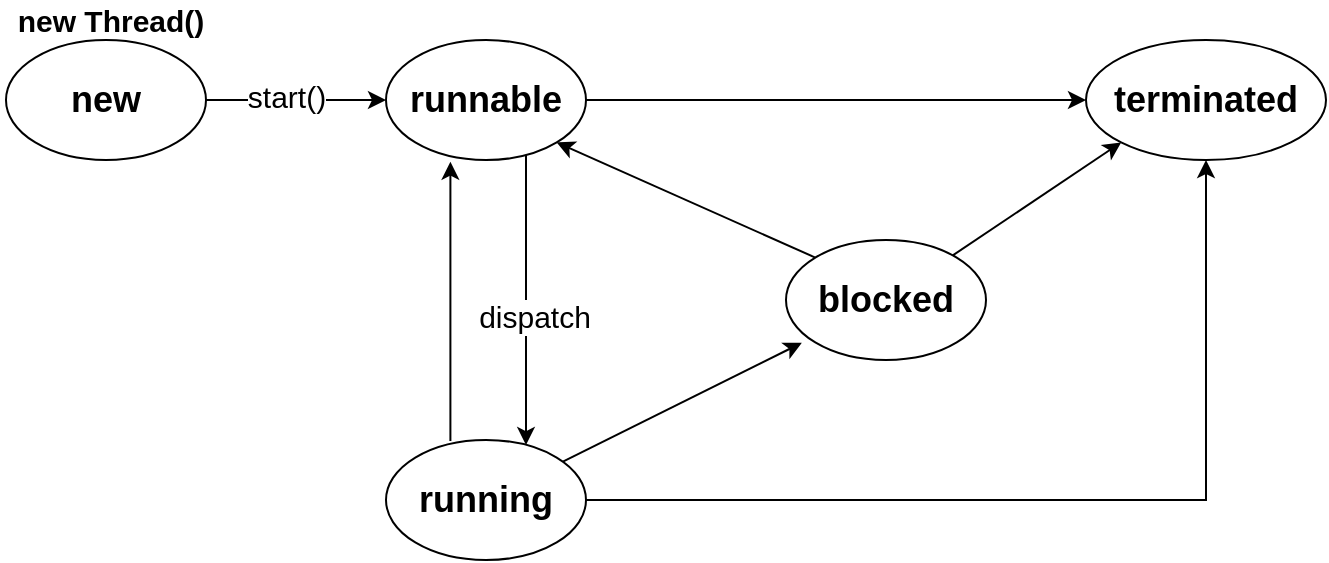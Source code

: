 <mxfile version="13.10.0" type="embed">
    <diagram id="0DIUzUAIqDDkyfZmS5RO" name="Page-1">
        <mxGraphModel dx="739" dy="692" grid="1" gridSize="10" guides="1" tooltips="1" connect="1" arrows="1" fold="1" page="1" pageScale="1" pageWidth="827" pageHeight="1169" math="0" shadow="0">
            <root>
                <mxCell id="0"/>
                <mxCell id="1" parent="0"/>
                <mxCell id="6" style="edgeStyle=orthogonalEdgeStyle;rounded=0;orthogonalLoop=1;jettySize=auto;html=1;" edge="1" parent="1" source="3" target="5">
                    <mxGeometry relative="1" as="geometry">
                        <Array as="points">
                            <mxPoint x="200" y="160"/>
                            <mxPoint x="200" y="160"/>
                        </Array>
                    </mxGeometry>
                </mxCell>
                <mxCell id="7" value="&lt;font size=&quot;1&quot;&gt;&lt;span style=&quot;font-size: 15px&quot;&gt;start()&lt;/span&gt;&lt;/font&gt;" style="edgeLabel;html=1;align=center;verticalAlign=middle;resizable=0;points=[];" vertex="1" connectable="0" parent="6">
                    <mxGeometry x="-0.582" y="1" relative="1" as="geometry">
                        <mxPoint x="21" y="-1" as="offset"/>
                    </mxGeometry>
                </mxCell>
                <mxCell id="3" value="&lt;b&gt;&lt;font style=&quot;font-size: 18px&quot;&gt;new&lt;/font&gt;&lt;/b&gt;" style="ellipse;whiteSpace=wrap;html=1;" vertex="1" parent="1">
                    <mxGeometry x="80" y="130" width="100" height="60" as="geometry"/>
                </mxCell>
                <mxCell id="4" value="&lt;b&gt;&lt;font style=&quot;font-size: 15px&quot;&gt;new Thread()&lt;/font&gt;&lt;/b&gt;" style="text;html=1;align=center;verticalAlign=middle;resizable=0;points=[];autosize=1;" vertex="1" parent="1">
                    <mxGeometry x="77" y="110" width="110" height="20" as="geometry"/>
                </mxCell>
                <mxCell id="10" style="edgeStyle=orthogonalEdgeStyle;rounded=0;orthogonalLoop=1;jettySize=auto;html=1;" edge="1" parent="1" source="5" target="8">
                    <mxGeometry relative="1" as="geometry">
                        <Array as="points">
                            <mxPoint x="340" y="230"/>
                            <mxPoint x="340" y="230"/>
                        </Array>
                    </mxGeometry>
                </mxCell>
                <mxCell id="15" value="&lt;font style=&quot;font-size: 15px&quot;&gt;dispatch&lt;/font&gt;" style="edgeLabel;html=1;align=center;verticalAlign=middle;resizable=0;points=[];" vertex="1" connectable="0" parent="10">
                    <mxGeometry x="0.262" y="4" relative="1" as="geometry">
                        <mxPoint y="-11.5" as="offset"/>
                    </mxGeometry>
                </mxCell>
                <mxCell id="18" style="edgeStyle=orthogonalEdgeStyle;rounded=0;orthogonalLoop=1;jettySize=auto;html=1;entryX=0;entryY=0.5;entryDx=0;entryDy=0;" edge="1" parent="1" source="5" target="16">
                    <mxGeometry relative="1" as="geometry"/>
                </mxCell>
                <mxCell id="5" value="&lt;b&gt;&lt;font style=&quot;font-size: 18px&quot;&gt;runnable&lt;/font&gt;&lt;/b&gt;" style="ellipse;whiteSpace=wrap;html=1;" vertex="1" parent="1">
                    <mxGeometry x="270" y="130" width="100" height="60" as="geometry"/>
                </mxCell>
                <mxCell id="14" style="edgeStyle=orthogonalEdgeStyle;rounded=0;orthogonalLoop=1;jettySize=auto;html=1;exitX=0.322;exitY=0.009;exitDx=0;exitDy=0;entryX=0.322;entryY=1.014;entryDx=0;entryDy=0;entryPerimeter=0;exitPerimeter=0;" edge="1" parent="1" source="8" target="5">
                    <mxGeometry relative="1" as="geometry"/>
                </mxCell>
                <mxCell id="19" style="edgeStyle=orthogonalEdgeStyle;rounded=0;orthogonalLoop=1;jettySize=auto;html=1;entryX=0.5;entryY=1;entryDx=0;entryDy=0;" edge="1" parent="1" source="8" target="16">
                    <mxGeometry relative="1" as="geometry"/>
                </mxCell>
                <mxCell id="8" value="&lt;b&gt;&lt;font style=&quot;font-size: 18px&quot;&gt;running&lt;/font&gt;&lt;/b&gt;" style="ellipse;whiteSpace=wrap;html=1;" vertex="1" parent="1">
                    <mxGeometry x="270" y="330" width="100" height="60" as="geometry"/>
                </mxCell>
                <mxCell id="16" value="&lt;b&gt;&lt;font style=&quot;font-size: 18px&quot;&gt;terminated&lt;/font&gt;&lt;/b&gt;" style="ellipse;whiteSpace=wrap;html=1;" vertex="1" parent="1">
                    <mxGeometry x="620" y="130" width="120" height="60" as="geometry"/>
                </mxCell>
                <mxCell id="17" value="&lt;b&gt;&lt;font style=&quot;font-size: 18px&quot;&gt;blocked&lt;/font&gt;&lt;/b&gt;" style="ellipse;whiteSpace=wrap;html=1;" vertex="1" parent="1">
                    <mxGeometry x="470" y="230" width="100" height="60" as="geometry"/>
                </mxCell>
                <mxCell id="27" value="" style="endArrow=classic;html=1;entryX=1;entryY=1;entryDx=0;entryDy=0;exitX=0;exitY=0;exitDx=0;exitDy=0;" edge="1" parent="1" source="17" target="5">
                    <mxGeometry width="50" height="50" relative="1" as="geometry">
                        <mxPoint x="510" y="380" as="sourcePoint"/>
                        <mxPoint x="560" y="330" as="targetPoint"/>
                    </mxGeometry>
                </mxCell>
                <mxCell id="28" value="" style="endArrow=classic;html=1;entryX=0.079;entryY=0.857;entryDx=0;entryDy=0;entryPerimeter=0;" edge="1" parent="1" source="8" target="17">
                    <mxGeometry width="50" height="50" relative="1" as="geometry">
                        <mxPoint x="430" y="340" as="sourcePoint"/>
                        <mxPoint x="480" y="290" as="targetPoint"/>
                    </mxGeometry>
                </mxCell>
                <mxCell id="29" value="" style="endArrow=classic;html=1;entryX=0;entryY=1;entryDx=0;entryDy=0;" edge="1" parent="1" source="17" target="16">
                    <mxGeometry width="50" height="50" relative="1" as="geometry">
                        <mxPoint x="510" y="380" as="sourcePoint"/>
                        <mxPoint x="560" y="330" as="targetPoint"/>
                    </mxGeometry>
                </mxCell>
            </root>
        </mxGraphModel>
    </diagram>
</mxfile>